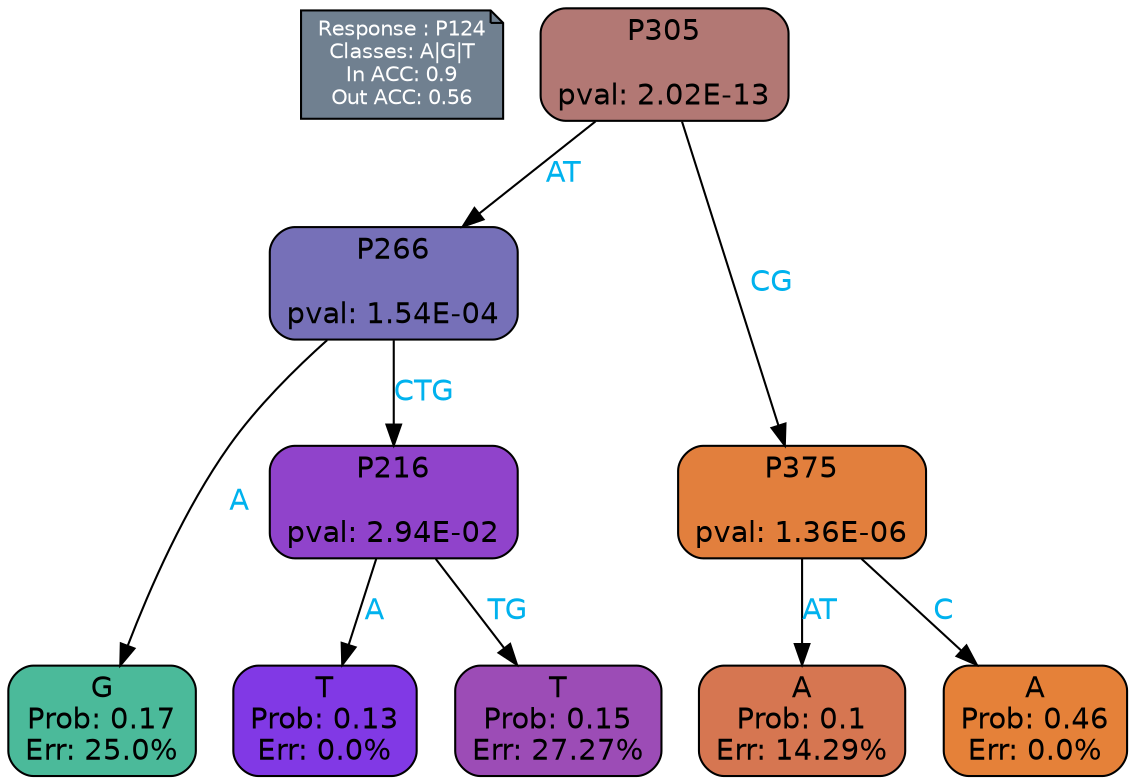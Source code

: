 digraph Tree {
node [shape=box, style="filled, rounded", color="black", fontname=helvetica] ;
graph [ranksep=equally, splines=polylines, bgcolor=transparent, dpi=600] ;
edge [fontname=helvetica] ;
LEGEND [label="Response : P124
Classes: A|G|T
In ACC: 0.9
Out ACC: 0.56
",shape=note,align=left,style=filled,fillcolor="slategray",fontcolor="white",fontsize=10];1 [label="P305

pval: 2.02E-13", fillcolor="#b27874"] ;
2 [label="P266

pval: 1.54E-04", fillcolor="#7670b8"] ;
3 [label="G
Prob: 0.17
Err: 25.0%", fillcolor="#4bba9a"] ;
4 [label="P216

pval: 2.94E-02", fillcolor="#9043cb"] ;
5 [label="T
Prob: 0.13
Err: 0.0%", fillcolor="#8139e5"] ;
6 [label="T
Prob: 0.15
Err: 27.27%", fillcolor="#9c4cb6"] ;
7 [label="P375

pval: 1.36E-06", fillcolor="#e27f3d"] ;
8 [label="A
Prob: 0.1
Err: 14.29%", fillcolor="#d67651"] ;
9 [label="A
Prob: 0.46
Err: 0.0%", fillcolor="#e58139"] ;
1 -> 2 [label="AT",fontcolor=deepskyblue2] ;
1 -> 7 [label="CG",fontcolor=deepskyblue2] ;
2 -> 3 [label="A",fontcolor=deepskyblue2] ;
2 -> 4 [label="CTG",fontcolor=deepskyblue2] ;
4 -> 5 [label="A",fontcolor=deepskyblue2] ;
4 -> 6 [label="TG",fontcolor=deepskyblue2] ;
7 -> 8 [label="AT",fontcolor=deepskyblue2] ;
7 -> 9 [label="C",fontcolor=deepskyblue2] ;
{rank = same; 3;5;6;8;9;}{rank = same; LEGEND;1;}}